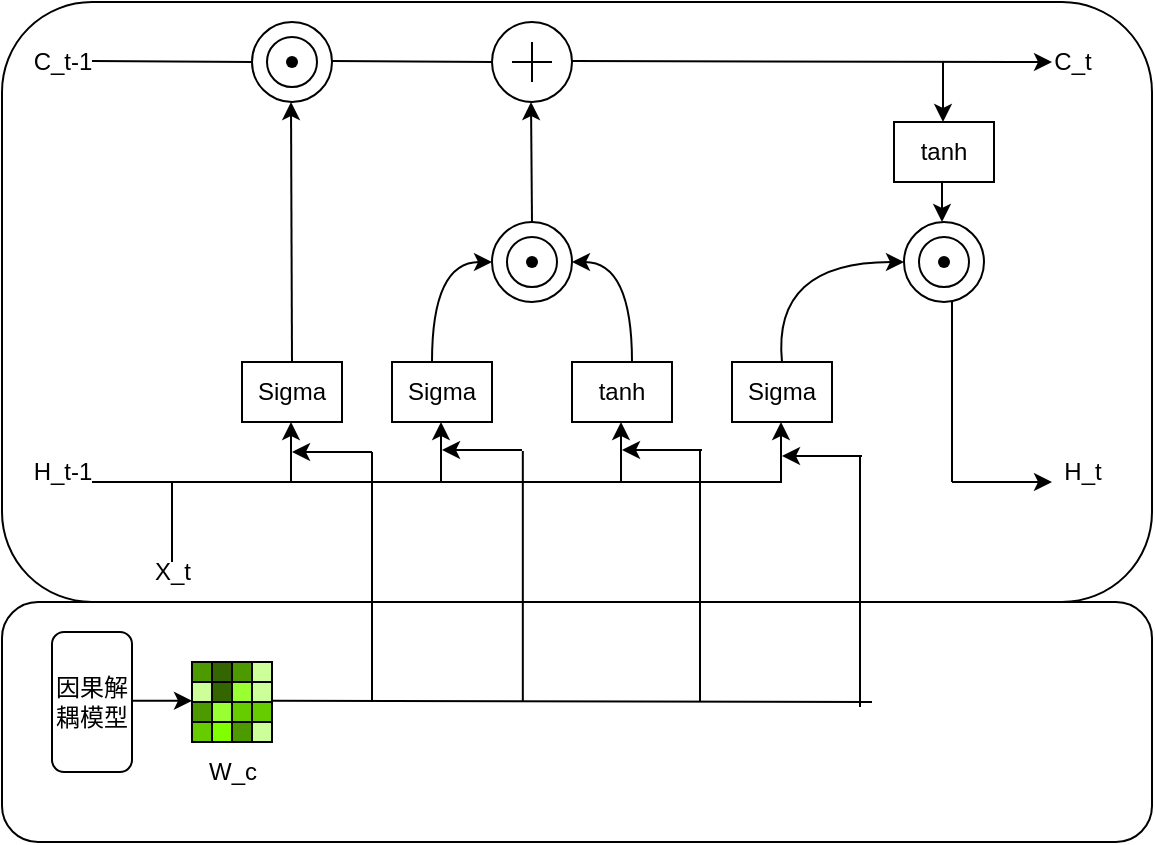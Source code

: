<mxfile version="26.2.2">
  <diagram name="第 1 页" id="RNgO6Hn1JE7Q3eCwwv9G">
    <mxGraphModel dx="1115" dy="767" grid="1" gridSize="10" guides="1" tooltips="1" connect="1" arrows="1" fold="1" page="1" pageScale="1" pageWidth="827" pageHeight="1169" math="0" shadow="0">
      <root>
        <mxCell id="0" />
        <mxCell id="1" parent="0" />
        <mxCell id="QTiqQ1Uc_ppkP_PZXtB7-58" value="" style="rounded=1;whiteSpace=wrap;html=1;" vertex="1" parent="1">
          <mxGeometry x="75" y="450" width="575" height="120" as="geometry" />
        </mxCell>
        <mxCell id="QTiqQ1Uc_ppkP_PZXtB7-54" value="" style="rounded=1;whiteSpace=wrap;html=1;" vertex="1" parent="1">
          <mxGeometry x="75" y="150" width="575" height="300" as="geometry" />
        </mxCell>
        <mxCell id="QTiqQ1Uc_ppkP_PZXtB7-5" value="" style="group" vertex="1" connectable="0" parent="1">
          <mxGeometry x="200" y="160" width="40" height="40" as="geometry" />
        </mxCell>
        <mxCell id="QTiqQ1Uc_ppkP_PZXtB7-1" value="" style="ellipse;whiteSpace=wrap;html=1;aspect=fixed;" vertex="1" parent="QTiqQ1Uc_ppkP_PZXtB7-5">
          <mxGeometry width="40" height="40" as="geometry" />
        </mxCell>
        <mxCell id="QTiqQ1Uc_ppkP_PZXtB7-7" value="" style="ellipse;whiteSpace=wrap;html=1;aspect=fixed;" vertex="1" parent="QTiqQ1Uc_ppkP_PZXtB7-5">
          <mxGeometry x="7.5" y="7.5" width="25" height="25" as="geometry" />
        </mxCell>
        <mxCell id="QTiqQ1Uc_ppkP_PZXtB7-4" value="" style="shape=waypoint;sketch=0;size=6;pointerEvents=1;points=[];fillColor=none;resizable=0;rotatable=0;perimeter=centerPerimeter;snapToPoint=1;" vertex="1" parent="QTiqQ1Uc_ppkP_PZXtB7-5">
          <mxGeometry x="10" y="10" width="20" height="20" as="geometry" />
        </mxCell>
        <mxCell id="QTiqQ1Uc_ppkP_PZXtB7-12" value="" style="endArrow=none;html=1;rounded=0;" edge="1" parent="1">
          <mxGeometry width="50" height="50" relative="1" as="geometry">
            <mxPoint x="240" y="179.5" as="sourcePoint" />
            <mxPoint x="320" y="180" as="targetPoint" />
          </mxGeometry>
        </mxCell>
        <mxCell id="QTiqQ1Uc_ppkP_PZXtB7-13" value="" style="group" vertex="1" connectable="0" parent="1">
          <mxGeometry x="320" y="160" width="40" height="40" as="geometry" />
        </mxCell>
        <mxCell id="QTiqQ1Uc_ppkP_PZXtB7-8" value="" style="ellipse;whiteSpace=wrap;html=1;aspect=fixed;" vertex="1" parent="QTiqQ1Uc_ppkP_PZXtB7-13">
          <mxGeometry width="40" height="40" as="geometry" />
        </mxCell>
        <mxCell id="QTiqQ1Uc_ppkP_PZXtB7-11" value="" style="group;strokeWidth=2;" vertex="1" connectable="0" parent="QTiqQ1Uc_ppkP_PZXtB7-13">
          <mxGeometry x="10" y="10" width="20" height="20" as="geometry" />
        </mxCell>
        <mxCell id="QTiqQ1Uc_ppkP_PZXtB7-2" value="" style="endArrow=none;dashed=1;html=1;rounded=0;" edge="1" parent="QTiqQ1Uc_ppkP_PZXtB7-11">
          <mxGeometry width="50" height="50" relative="1" as="geometry">
            <mxPoint y="10" as="sourcePoint" />
            <mxPoint y="10" as="targetPoint" />
          </mxGeometry>
        </mxCell>
        <mxCell id="QTiqQ1Uc_ppkP_PZXtB7-9" value="" style="endArrow=none;html=1;rounded=0;" edge="1" parent="QTiqQ1Uc_ppkP_PZXtB7-11">
          <mxGeometry width="50" height="50" relative="1" as="geometry">
            <mxPoint y="10" as="sourcePoint" />
            <mxPoint x="20" y="10" as="targetPoint" />
          </mxGeometry>
        </mxCell>
        <mxCell id="QTiqQ1Uc_ppkP_PZXtB7-10" value="" style="endArrow=none;html=1;rounded=0;" edge="1" parent="QTiqQ1Uc_ppkP_PZXtB7-11">
          <mxGeometry width="50" height="50" relative="1" as="geometry">
            <mxPoint x="10" y="20" as="sourcePoint" />
            <mxPoint x="10" as="targetPoint" />
          </mxGeometry>
        </mxCell>
        <mxCell id="QTiqQ1Uc_ppkP_PZXtB7-15" value="" style="endArrow=classic;html=1;rounded=0;" edge="1" parent="1">
          <mxGeometry width="50" height="50" relative="1" as="geometry">
            <mxPoint x="360" y="179.5" as="sourcePoint" />
            <mxPoint x="600" y="180" as="targetPoint" />
          </mxGeometry>
        </mxCell>
        <mxCell id="QTiqQ1Uc_ppkP_PZXtB7-17" value="" style="endArrow=none;html=1;rounded=0;" edge="1" parent="1">
          <mxGeometry width="50" height="50" relative="1" as="geometry">
            <mxPoint x="120" y="179.5" as="sourcePoint" />
            <mxPoint x="200" y="180" as="targetPoint" />
          </mxGeometry>
        </mxCell>
        <mxCell id="QTiqQ1Uc_ppkP_PZXtB7-18" value="Sigma" style="rounded=0;whiteSpace=wrap;html=1;" vertex="1" parent="1">
          <mxGeometry x="195" y="330" width="50" height="30" as="geometry" />
        </mxCell>
        <mxCell id="QTiqQ1Uc_ppkP_PZXtB7-19" value="Sigma" style="rounded=0;whiteSpace=wrap;html=1;" vertex="1" parent="1">
          <mxGeometry x="270" y="330" width="50" height="30" as="geometry" />
        </mxCell>
        <mxCell id="QTiqQ1Uc_ppkP_PZXtB7-20" value="Sigma" style="rounded=0;whiteSpace=wrap;html=1;" vertex="1" parent="1">
          <mxGeometry x="440" y="330" width="50" height="30" as="geometry" />
        </mxCell>
        <mxCell id="QTiqQ1Uc_ppkP_PZXtB7-21" value="tanh" style="rounded=0;whiteSpace=wrap;html=1;" vertex="1" parent="1">
          <mxGeometry x="360" y="330" width="50" height="30" as="geometry" />
        </mxCell>
        <mxCell id="QTiqQ1Uc_ppkP_PZXtB7-22" value="" style="endArrow=classic;html=1;rounded=0;exitX=0.5;exitY=0;exitDx=0;exitDy=0;" edge="1" parent="1" source="QTiqQ1Uc_ppkP_PZXtB7-18">
          <mxGeometry width="50" height="50" relative="1" as="geometry">
            <mxPoint x="219.5" y="290" as="sourcePoint" />
            <mxPoint x="219.5" y="200" as="targetPoint" />
          </mxGeometry>
        </mxCell>
        <mxCell id="QTiqQ1Uc_ppkP_PZXtB7-23" value="" style="group" vertex="1" connectable="0" parent="1">
          <mxGeometry x="320" y="260" width="40" height="40" as="geometry" />
        </mxCell>
        <mxCell id="QTiqQ1Uc_ppkP_PZXtB7-24" value="" style="ellipse;whiteSpace=wrap;html=1;aspect=fixed;" vertex="1" parent="QTiqQ1Uc_ppkP_PZXtB7-23">
          <mxGeometry width="40" height="40" as="geometry" />
        </mxCell>
        <mxCell id="QTiqQ1Uc_ppkP_PZXtB7-25" value="" style="ellipse;whiteSpace=wrap;html=1;aspect=fixed;" vertex="1" parent="QTiqQ1Uc_ppkP_PZXtB7-23">
          <mxGeometry x="7.5" y="7.5" width="25" height="25" as="geometry" />
        </mxCell>
        <mxCell id="QTiqQ1Uc_ppkP_PZXtB7-26" value="" style="shape=waypoint;sketch=0;size=6;pointerEvents=1;points=[];fillColor=none;resizable=0;rotatable=0;perimeter=centerPerimeter;snapToPoint=1;" vertex="1" parent="QTiqQ1Uc_ppkP_PZXtB7-23">
          <mxGeometry x="10" y="10" width="20" height="20" as="geometry" />
        </mxCell>
        <mxCell id="QTiqQ1Uc_ppkP_PZXtB7-27" value="" style="curved=1;endArrow=classic;html=1;rounded=0;" edge="1" parent="1">
          <mxGeometry width="50" height="50" relative="1" as="geometry">
            <mxPoint x="290" y="330" as="sourcePoint" />
            <mxPoint x="320" y="280" as="targetPoint" />
            <Array as="points">
              <mxPoint x="290" y="280" />
            </Array>
          </mxGeometry>
        </mxCell>
        <mxCell id="QTiqQ1Uc_ppkP_PZXtB7-29" value="" style="curved=1;endArrow=classic;html=1;rounded=0;" edge="1" parent="1">
          <mxGeometry width="50" height="50" relative="1" as="geometry">
            <mxPoint x="390" y="330" as="sourcePoint" />
            <mxPoint x="360" y="280" as="targetPoint" />
            <Array as="points">
              <mxPoint x="390" y="280" />
            </Array>
          </mxGeometry>
        </mxCell>
        <mxCell id="QTiqQ1Uc_ppkP_PZXtB7-30" value="" style="endArrow=classic;html=1;rounded=0;exitX=0.5;exitY=0;exitDx=0;exitDy=0;" edge="1" parent="1" source="QTiqQ1Uc_ppkP_PZXtB7-24">
          <mxGeometry width="50" height="50" relative="1" as="geometry">
            <mxPoint x="340" y="230" as="sourcePoint" />
            <mxPoint x="339.5" y="200" as="targetPoint" />
          </mxGeometry>
        </mxCell>
        <mxCell id="QTiqQ1Uc_ppkP_PZXtB7-31" value="" style="endArrow=classic;html=1;rounded=0;" edge="1" parent="1">
          <mxGeometry width="50" height="50" relative="1" as="geometry">
            <mxPoint x="545.5" y="180" as="sourcePoint" />
            <mxPoint x="545.5" y="210" as="targetPoint" />
          </mxGeometry>
        </mxCell>
        <mxCell id="QTiqQ1Uc_ppkP_PZXtB7-32" value="tanh" style="rounded=0;whiteSpace=wrap;html=1;" vertex="1" parent="1">
          <mxGeometry x="521" y="210" width="50" height="30" as="geometry" />
        </mxCell>
        <mxCell id="QTiqQ1Uc_ppkP_PZXtB7-33" value="" style="group" vertex="1" connectable="0" parent="1">
          <mxGeometry x="526" y="260" width="40" height="40" as="geometry" />
        </mxCell>
        <mxCell id="QTiqQ1Uc_ppkP_PZXtB7-34" value="" style="ellipse;whiteSpace=wrap;html=1;aspect=fixed;" vertex="1" parent="QTiqQ1Uc_ppkP_PZXtB7-33">
          <mxGeometry width="40" height="40" as="geometry" />
        </mxCell>
        <mxCell id="QTiqQ1Uc_ppkP_PZXtB7-35" value="" style="ellipse;whiteSpace=wrap;html=1;aspect=fixed;" vertex="1" parent="QTiqQ1Uc_ppkP_PZXtB7-33">
          <mxGeometry x="7.5" y="7.5" width="25" height="25" as="geometry" />
        </mxCell>
        <mxCell id="QTiqQ1Uc_ppkP_PZXtB7-36" value="" style="shape=waypoint;sketch=0;size=6;pointerEvents=1;points=[];fillColor=none;resizable=0;rotatable=0;perimeter=centerPerimeter;snapToPoint=1;" vertex="1" parent="QTiqQ1Uc_ppkP_PZXtB7-33">
          <mxGeometry x="10" y="10" width="20" height="20" as="geometry" />
        </mxCell>
        <mxCell id="QTiqQ1Uc_ppkP_PZXtB7-37" value="" style="curved=1;endArrow=classic;html=1;rounded=0;entryX=0;entryY=0.5;entryDx=0;entryDy=0;exitX=0.5;exitY=0;exitDx=0;exitDy=0;" edge="1" parent="1" source="QTiqQ1Uc_ppkP_PZXtB7-20" target="QTiqQ1Uc_ppkP_PZXtB7-34">
          <mxGeometry width="50" height="50" relative="1" as="geometry">
            <mxPoint x="470" y="330" as="sourcePoint" />
            <mxPoint x="520" y="300" as="targetPoint" />
            <Array as="points">
              <mxPoint x="460" y="280" />
            </Array>
          </mxGeometry>
        </mxCell>
        <mxCell id="QTiqQ1Uc_ppkP_PZXtB7-38" value="" style="endArrow=classic;html=1;rounded=0;" edge="1" parent="1">
          <mxGeometry width="50" height="50" relative="1" as="geometry">
            <mxPoint x="545" y="240" as="sourcePoint" />
            <mxPoint x="545" y="260" as="targetPoint" />
          </mxGeometry>
        </mxCell>
        <mxCell id="QTiqQ1Uc_ppkP_PZXtB7-39" value="" style="endArrow=none;html=1;rounded=0;" edge="1" parent="1">
          <mxGeometry width="50" height="50" relative="1" as="geometry">
            <mxPoint x="550" y="390" as="sourcePoint" />
            <mxPoint x="550" y="300" as="targetPoint" />
          </mxGeometry>
        </mxCell>
        <mxCell id="QTiqQ1Uc_ppkP_PZXtB7-40" value="" style="endArrow=none;html=1;rounded=0;" edge="1" parent="1">
          <mxGeometry width="50" height="50" relative="1" as="geometry">
            <mxPoint x="120" y="390" as="sourcePoint" />
            <mxPoint x="465" y="390" as="targetPoint" />
          </mxGeometry>
        </mxCell>
        <mxCell id="QTiqQ1Uc_ppkP_PZXtB7-42" value="" style="endArrow=classic;html=1;rounded=0;" edge="1" parent="1">
          <mxGeometry width="50" height="50" relative="1" as="geometry">
            <mxPoint x="464.5" y="390" as="sourcePoint" />
            <mxPoint x="464.5" y="360" as="targetPoint" />
          </mxGeometry>
        </mxCell>
        <mxCell id="QTiqQ1Uc_ppkP_PZXtB7-44" value="" style="endArrow=classic;html=1;rounded=0;" edge="1" parent="1">
          <mxGeometry width="50" height="50" relative="1" as="geometry">
            <mxPoint x="384.5" y="390" as="sourcePoint" />
            <mxPoint x="384.5" y="360" as="targetPoint" />
          </mxGeometry>
        </mxCell>
        <mxCell id="QTiqQ1Uc_ppkP_PZXtB7-45" value="" style="endArrow=classic;html=1;rounded=0;" edge="1" parent="1">
          <mxGeometry width="50" height="50" relative="1" as="geometry">
            <mxPoint x="294.5" y="390" as="sourcePoint" />
            <mxPoint x="294.5" y="360" as="targetPoint" />
          </mxGeometry>
        </mxCell>
        <mxCell id="QTiqQ1Uc_ppkP_PZXtB7-46" value="" style="endArrow=classic;html=1;rounded=0;" edge="1" parent="1">
          <mxGeometry width="50" height="50" relative="1" as="geometry">
            <mxPoint x="219.5" y="390" as="sourcePoint" />
            <mxPoint x="219.5" y="360" as="targetPoint" />
          </mxGeometry>
        </mxCell>
        <mxCell id="QTiqQ1Uc_ppkP_PZXtB7-47" value="" style="endArrow=none;html=1;rounded=0;" edge="1" parent="1">
          <mxGeometry width="50" height="50" relative="1" as="geometry">
            <mxPoint x="160" y="430" as="sourcePoint" />
            <mxPoint x="160" y="390" as="targetPoint" />
          </mxGeometry>
        </mxCell>
        <mxCell id="QTiqQ1Uc_ppkP_PZXtB7-48" value="C_t" style="text;html=1;align=center;verticalAlign=middle;resizable=0;points=[];autosize=1;strokeColor=none;fillColor=none;" vertex="1" parent="1">
          <mxGeometry x="590" y="165" width="40" height="30" as="geometry" />
        </mxCell>
        <mxCell id="QTiqQ1Uc_ppkP_PZXtB7-49" value="C_t-1" style="text;html=1;align=center;verticalAlign=middle;resizable=0;points=[];autosize=1;strokeColor=none;fillColor=none;" vertex="1" parent="1">
          <mxGeometry x="80" y="165" width="50" height="30" as="geometry" />
        </mxCell>
        <mxCell id="QTiqQ1Uc_ppkP_PZXtB7-50" value="H_t-1" style="text;html=1;align=center;verticalAlign=middle;resizable=0;points=[];autosize=1;strokeColor=none;fillColor=none;" vertex="1" parent="1">
          <mxGeometry x="80" y="370" width="50" height="30" as="geometry" />
        </mxCell>
        <mxCell id="QTiqQ1Uc_ppkP_PZXtB7-51" value="H_t" style="text;html=1;align=center;verticalAlign=middle;resizable=0;points=[];autosize=1;strokeColor=none;fillColor=none;" vertex="1" parent="1">
          <mxGeometry x="595" y="370" width="40" height="30" as="geometry" />
        </mxCell>
        <mxCell id="QTiqQ1Uc_ppkP_PZXtB7-52" value="" style="endArrow=classic;html=1;rounded=0;entryX=0.125;entryY=0.667;entryDx=0;entryDy=0;entryPerimeter=0;" edge="1" parent="1" target="QTiqQ1Uc_ppkP_PZXtB7-51">
          <mxGeometry width="50" height="50" relative="1" as="geometry">
            <mxPoint x="550" y="390" as="sourcePoint" />
            <mxPoint x="590" y="390" as="targetPoint" />
          </mxGeometry>
        </mxCell>
        <mxCell id="QTiqQ1Uc_ppkP_PZXtB7-55" value="X_t" style="text;html=1;align=center;verticalAlign=middle;resizable=0;points=[];autosize=1;strokeColor=none;fillColor=none;" vertex="1" parent="1">
          <mxGeometry x="140" y="420" width="40" height="30" as="geometry" />
        </mxCell>
        <mxCell id="QTiqQ1Uc_ppkP_PZXtB7-77" value="" style="group" vertex="1" connectable="0" parent="1">
          <mxGeometry x="170" y="480" width="40" height="40" as="geometry" />
        </mxCell>
        <mxCell id="QTiqQ1Uc_ppkP_PZXtB7-60" value="" style="whiteSpace=wrap;html=1;aspect=fixed;fillColor=#66CC00;" vertex="1" parent="QTiqQ1Uc_ppkP_PZXtB7-77">
          <mxGeometry y="30" width="10" height="10" as="geometry" />
        </mxCell>
        <mxCell id="QTiqQ1Uc_ppkP_PZXtB7-62" value="" style="whiteSpace=wrap;html=1;aspect=fixed;fillColor=#80FF00;" vertex="1" parent="QTiqQ1Uc_ppkP_PZXtB7-77">
          <mxGeometry x="10" y="30" width="10" height="10" as="geometry" />
        </mxCell>
        <mxCell id="QTiqQ1Uc_ppkP_PZXtB7-63" value="" style="whiteSpace=wrap;html=1;aspect=fixed;fillColor=#4D9900;" vertex="1" parent="QTiqQ1Uc_ppkP_PZXtB7-77">
          <mxGeometry x="20" y="30" width="10" height="10" as="geometry" />
        </mxCell>
        <mxCell id="QTiqQ1Uc_ppkP_PZXtB7-64" value="" style="whiteSpace=wrap;html=1;aspect=fixed;fillColor=#CCFF99;" vertex="1" parent="QTiqQ1Uc_ppkP_PZXtB7-77">
          <mxGeometry x="30" y="30" width="10" height="10" as="geometry" />
        </mxCell>
        <mxCell id="QTiqQ1Uc_ppkP_PZXtB7-65" value="" style="whiteSpace=wrap;html=1;aspect=fixed;fillColor=#4D9900;" vertex="1" parent="QTiqQ1Uc_ppkP_PZXtB7-77">
          <mxGeometry y="20" width="10" height="10" as="geometry" />
        </mxCell>
        <mxCell id="QTiqQ1Uc_ppkP_PZXtB7-66" value="" style="whiteSpace=wrap;html=1;aspect=fixed;fillColor=#99FF33;" vertex="1" parent="QTiqQ1Uc_ppkP_PZXtB7-77">
          <mxGeometry x="10" y="20" width="10" height="10" as="geometry" />
        </mxCell>
        <mxCell id="QTiqQ1Uc_ppkP_PZXtB7-67" value="" style="whiteSpace=wrap;html=1;aspect=fixed;fillColor=#66CC00;" vertex="1" parent="QTiqQ1Uc_ppkP_PZXtB7-77">
          <mxGeometry x="20" y="20" width="10" height="10" as="geometry" />
        </mxCell>
        <mxCell id="QTiqQ1Uc_ppkP_PZXtB7-68" value="" style="whiteSpace=wrap;html=1;aspect=fixed;fillColor=#66CC00;" vertex="1" parent="QTiqQ1Uc_ppkP_PZXtB7-77">
          <mxGeometry x="30" y="20" width="10" height="10" as="geometry" />
        </mxCell>
        <mxCell id="QTiqQ1Uc_ppkP_PZXtB7-69" value="" style="whiteSpace=wrap;html=1;aspect=fixed;fillColor=#CCFF99;" vertex="1" parent="QTiqQ1Uc_ppkP_PZXtB7-77">
          <mxGeometry y="10" width="10" height="10" as="geometry" />
        </mxCell>
        <mxCell id="QTiqQ1Uc_ppkP_PZXtB7-70" value="" style="whiteSpace=wrap;html=1;aspect=fixed;fillColor=#336600;" vertex="1" parent="QTiqQ1Uc_ppkP_PZXtB7-77">
          <mxGeometry x="10" y="10" width="10" height="10" as="geometry" />
        </mxCell>
        <mxCell id="QTiqQ1Uc_ppkP_PZXtB7-71" value="" style="whiteSpace=wrap;html=1;aspect=fixed;fillColor=#99FF33;" vertex="1" parent="QTiqQ1Uc_ppkP_PZXtB7-77">
          <mxGeometry x="20" y="10" width="10" height="10" as="geometry" />
        </mxCell>
        <mxCell id="QTiqQ1Uc_ppkP_PZXtB7-72" value="" style="whiteSpace=wrap;html=1;aspect=fixed;fillColor=#CCFF99;" vertex="1" parent="QTiqQ1Uc_ppkP_PZXtB7-77">
          <mxGeometry x="30" y="10" width="10" height="10" as="geometry" />
        </mxCell>
        <mxCell id="QTiqQ1Uc_ppkP_PZXtB7-73" value="" style="whiteSpace=wrap;html=1;aspect=fixed;fillColor=#4D9900;" vertex="1" parent="QTiqQ1Uc_ppkP_PZXtB7-77">
          <mxGeometry width="10" height="10" as="geometry" />
        </mxCell>
        <mxCell id="QTiqQ1Uc_ppkP_PZXtB7-74" value="" style="whiteSpace=wrap;html=1;aspect=fixed;fillColor=#336600;" vertex="1" parent="QTiqQ1Uc_ppkP_PZXtB7-77">
          <mxGeometry x="10" width="10" height="10" as="geometry" />
        </mxCell>
        <mxCell id="QTiqQ1Uc_ppkP_PZXtB7-75" value="" style="whiteSpace=wrap;html=1;aspect=fixed;fillColor=#4D9900;" vertex="1" parent="QTiqQ1Uc_ppkP_PZXtB7-77">
          <mxGeometry x="20" width="10" height="10" as="geometry" />
        </mxCell>
        <mxCell id="QTiqQ1Uc_ppkP_PZXtB7-76" value="" style="whiteSpace=wrap;html=1;aspect=fixed;fillColor=#CCFF99;" vertex="1" parent="QTiqQ1Uc_ppkP_PZXtB7-77">
          <mxGeometry x="30" width="10" height="10" as="geometry" />
        </mxCell>
        <mxCell id="QTiqQ1Uc_ppkP_PZXtB7-80" value="W_c" style="text;html=1;align=center;verticalAlign=middle;resizable=0;points=[];autosize=1;strokeColor=none;fillColor=none;" vertex="1" parent="1">
          <mxGeometry x="165" y="520" width="50" height="30" as="geometry" />
        </mxCell>
        <mxCell id="QTiqQ1Uc_ppkP_PZXtB7-81" value="" style="endArrow=none;html=1;rounded=0;" edge="1" parent="1">
          <mxGeometry width="50" height="50" relative="1" as="geometry">
            <mxPoint x="210" y="499.41" as="sourcePoint" />
            <mxPoint x="510" y="500" as="targetPoint" />
          </mxGeometry>
        </mxCell>
        <mxCell id="QTiqQ1Uc_ppkP_PZXtB7-82" value="" style="endArrow=none;html=1;rounded=0;" edge="1" parent="1">
          <mxGeometry width="50" height="50" relative="1" as="geometry">
            <mxPoint x="260" y="500" as="sourcePoint" />
            <mxPoint x="260" y="375" as="targetPoint" />
          </mxGeometry>
        </mxCell>
        <mxCell id="QTiqQ1Uc_ppkP_PZXtB7-83" value="" style="endArrow=none;html=1;rounded=0;" edge="1" parent="1">
          <mxGeometry width="50" height="50" relative="1" as="geometry">
            <mxPoint x="335.41" y="499.5" as="sourcePoint" />
            <mxPoint x="335.41" y="374.5" as="targetPoint" />
          </mxGeometry>
        </mxCell>
        <mxCell id="QTiqQ1Uc_ppkP_PZXtB7-84" value="" style="endArrow=none;html=1;rounded=0;" edge="1" parent="1">
          <mxGeometry width="50" height="50" relative="1" as="geometry">
            <mxPoint x="424" y="499.5" as="sourcePoint" />
            <mxPoint x="424" y="374.5" as="targetPoint" />
          </mxGeometry>
        </mxCell>
        <mxCell id="QTiqQ1Uc_ppkP_PZXtB7-85" value="" style="endArrow=classic;html=1;rounded=0;" edge="1" parent="1">
          <mxGeometry width="50" height="50" relative="1" as="geometry">
            <mxPoint x="260" y="375" as="sourcePoint" />
            <mxPoint x="220" y="375" as="targetPoint" />
          </mxGeometry>
        </mxCell>
        <mxCell id="QTiqQ1Uc_ppkP_PZXtB7-87" value="" style="endArrow=classic;html=1;rounded=0;" edge="1" parent="1">
          <mxGeometry width="50" height="50" relative="1" as="geometry">
            <mxPoint x="335" y="374" as="sourcePoint" />
            <mxPoint x="295" y="374" as="targetPoint" />
          </mxGeometry>
        </mxCell>
        <mxCell id="QTiqQ1Uc_ppkP_PZXtB7-88" value="" style="endArrow=classic;html=1;rounded=0;" edge="1" parent="1">
          <mxGeometry width="50" height="50" relative="1" as="geometry">
            <mxPoint x="425" y="374" as="sourcePoint" />
            <mxPoint x="385" y="374" as="targetPoint" />
          </mxGeometry>
        </mxCell>
        <mxCell id="QTiqQ1Uc_ppkP_PZXtB7-90" value="" style="endArrow=none;html=1;rounded=0;" edge="1" parent="1">
          <mxGeometry width="50" height="50" relative="1" as="geometry">
            <mxPoint x="504" y="502.5" as="sourcePoint" />
            <mxPoint x="504" y="377.5" as="targetPoint" />
          </mxGeometry>
        </mxCell>
        <mxCell id="QTiqQ1Uc_ppkP_PZXtB7-91" value="" style="endArrow=classic;html=1;rounded=0;" edge="1" parent="1">
          <mxGeometry width="50" height="50" relative="1" as="geometry">
            <mxPoint x="505" y="377" as="sourcePoint" />
            <mxPoint x="465" y="377" as="targetPoint" />
          </mxGeometry>
        </mxCell>
        <mxCell id="QTiqQ1Uc_ppkP_PZXtB7-92" value="因果解耦模型" style="rounded=1;whiteSpace=wrap;html=1;" vertex="1" parent="1">
          <mxGeometry x="100" y="465" width="40" height="70" as="geometry" />
        </mxCell>
        <mxCell id="QTiqQ1Uc_ppkP_PZXtB7-93" value="" style="endArrow=classic;html=1;rounded=0;" edge="1" parent="1">
          <mxGeometry width="50" height="50" relative="1" as="geometry">
            <mxPoint x="140" y="499.41" as="sourcePoint" />
            <mxPoint x="170" y="499.41" as="targetPoint" />
          </mxGeometry>
        </mxCell>
      </root>
    </mxGraphModel>
  </diagram>
</mxfile>
